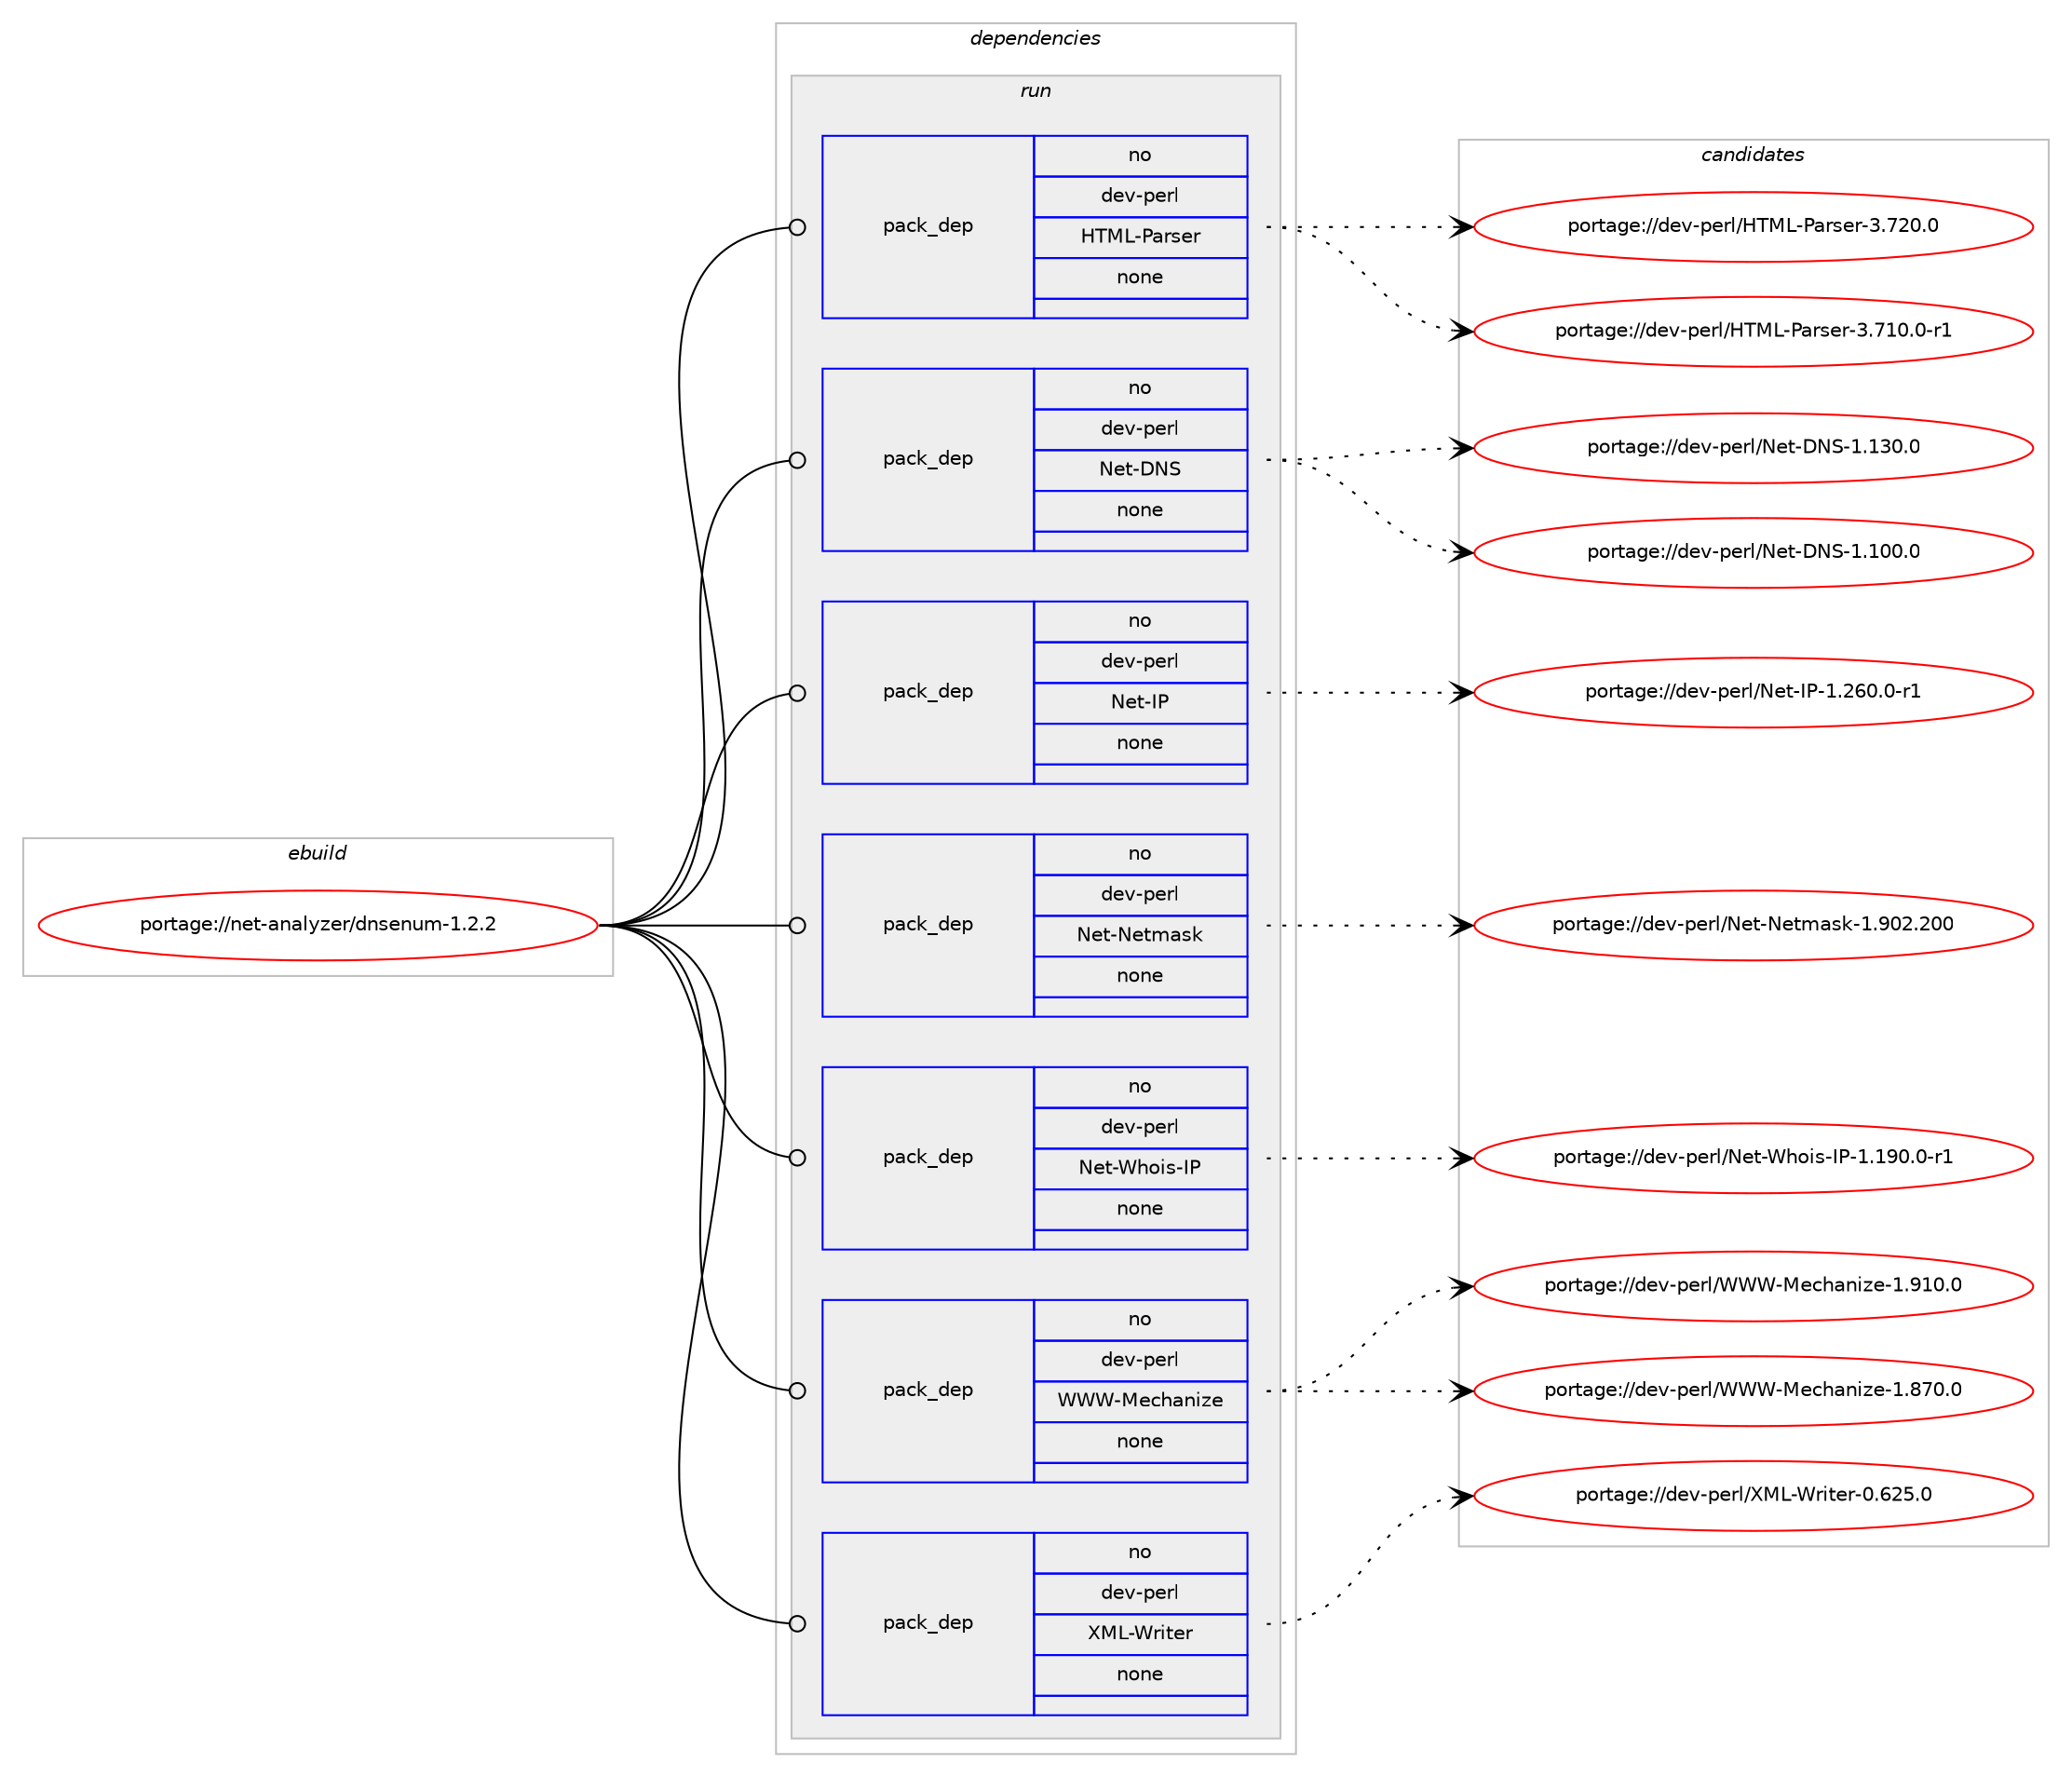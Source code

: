 digraph prolog {

# *************
# Graph options
# *************

newrank=true;
concentrate=true;
compound=true;
graph [rankdir=LR,fontname=Helvetica,fontsize=10,ranksep=1.5];#, ranksep=2.5, nodesep=0.2];
edge  [arrowhead=vee];
node  [fontname=Helvetica,fontsize=10];

# **********
# The ebuild
# **********

subgraph cluster_leftcol {
color=gray;
rank=same;
label=<<i>ebuild</i>>;
id [label="portage://net-analyzer/dnsenum-1.2.2", color=red, width=4, href="../net-analyzer/dnsenum-1.2.2.svg"];
}

# ****************
# The dependencies
# ****************

subgraph cluster_midcol {
color=gray;
label=<<i>dependencies</i>>;
subgraph cluster_compile {
fillcolor="#eeeeee";
style=filled;
label=<<i>compile</i>>;
}
subgraph cluster_compileandrun {
fillcolor="#eeeeee";
style=filled;
label=<<i>compile and run</i>>;
}
subgraph cluster_run {
fillcolor="#eeeeee";
style=filled;
label=<<i>run</i>>;
subgraph pack125086 {
dependency165133 [label=<<TABLE BORDER="0" CELLBORDER="1" CELLSPACING="0" CELLPADDING="4" WIDTH="220"><TR><TD ROWSPAN="6" CELLPADDING="30">pack_dep</TD></TR><TR><TD WIDTH="110">no</TD></TR><TR><TD>dev-perl</TD></TR><TR><TD>HTML-Parser</TD></TR><TR><TD>none</TD></TR><TR><TD></TD></TR></TABLE>>, shape=none, color=blue];
}
id:e -> dependency165133:w [weight=20,style="solid",arrowhead="odot"];
subgraph pack125087 {
dependency165134 [label=<<TABLE BORDER="0" CELLBORDER="1" CELLSPACING="0" CELLPADDING="4" WIDTH="220"><TR><TD ROWSPAN="6" CELLPADDING="30">pack_dep</TD></TR><TR><TD WIDTH="110">no</TD></TR><TR><TD>dev-perl</TD></TR><TR><TD>Net-DNS</TD></TR><TR><TD>none</TD></TR><TR><TD></TD></TR></TABLE>>, shape=none, color=blue];
}
id:e -> dependency165134:w [weight=20,style="solid",arrowhead="odot"];
subgraph pack125088 {
dependency165135 [label=<<TABLE BORDER="0" CELLBORDER="1" CELLSPACING="0" CELLPADDING="4" WIDTH="220"><TR><TD ROWSPAN="6" CELLPADDING="30">pack_dep</TD></TR><TR><TD WIDTH="110">no</TD></TR><TR><TD>dev-perl</TD></TR><TR><TD>Net-IP</TD></TR><TR><TD>none</TD></TR><TR><TD></TD></TR></TABLE>>, shape=none, color=blue];
}
id:e -> dependency165135:w [weight=20,style="solid",arrowhead="odot"];
subgraph pack125089 {
dependency165136 [label=<<TABLE BORDER="0" CELLBORDER="1" CELLSPACING="0" CELLPADDING="4" WIDTH="220"><TR><TD ROWSPAN="6" CELLPADDING="30">pack_dep</TD></TR><TR><TD WIDTH="110">no</TD></TR><TR><TD>dev-perl</TD></TR><TR><TD>Net-Netmask</TD></TR><TR><TD>none</TD></TR><TR><TD></TD></TR></TABLE>>, shape=none, color=blue];
}
id:e -> dependency165136:w [weight=20,style="solid",arrowhead="odot"];
subgraph pack125090 {
dependency165137 [label=<<TABLE BORDER="0" CELLBORDER="1" CELLSPACING="0" CELLPADDING="4" WIDTH="220"><TR><TD ROWSPAN="6" CELLPADDING="30">pack_dep</TD></TR><TR><TD WIDTH="110">no</TD></TR><TR><TD>dev-perl</TD></TR><TR><TD>Net-Whois-IP</TD></TR><TR><TD>none</TD></TR><TR><TD></TD></TR></TABLE>>, shape=none, color=blue];
}
id:e -> dependency165137:w [weight=20,style="solid",arrowhead="odot"];
subgraph pack125091 {
dependency165138 [label=<<TABLE BORDER="0" CELLBORDER="1" CELLSPACING="0" CELLPADDING="4" WIDTH="220"><TR><TD ROWSPAN="6" CELLPADDING="30">pack_dep</TD></TR><TR><TD WIDTH="110">no</TD></TR><TR><TD>dev-perl</TD></TR><TR><TD>WWW-Mechanize</TD></TR><TR><TD>none</TD></TR><TR><TD></TD></TR></TABLE>>, shape=none, color=blue];
}
id:e -> dependency165138:w [weight=20,style="solid",arrowhead="odot"];
subgraph pack125092 {
dependency165139 [label=<<TABLE BORDER="0" CELLBORDER="1" CELLSPACING="0" CELLPADDING="4" WIDTH="220"><TR><TD ROWSPAN="6" CELLPADDING="30">pack_dep</TD></TR><TR><TD WIDTH="110">no</TD></TR><TR><TD>dev-perl</TD></TR><TR><TD>XML-Writer</TD></TR><TR><TD>none</TD></TR><TR><TD></TD></TR></TABLE>>, shape=none, color=blue];
}
id:e -> dependency165139:w [weight=20,style="solid",arrowhead="odot"];
}
}

# **************
# The candidates
# **************

subgraph cluster_choices {
rank=same;
color=gray;
label=<<i>candidates</i>>;

subgraph choice125086 {
color=black;
nodesep=1;
choice1001011184511210111410847728477764580971141151011144551465550484648 [label="portage://dev-perl/HTML-Parser-3.720.0", color=red, width=4,href="../dev-perl/HTML-Parser-3.720.0.svg"];
choice10010111845112101114108477284777645809711411510111445514655494846484511449 [label="portage://dev-perl/HTML-Parser-3.710.0-r1", color=red, width=4,href="../dev-perl/HTML-Parser-3.710.0-r1.svg"];
dependency165133:e -> choice1001011184511210111410847728477764580971141151011144551465550484648:w [style=dotted,weight="100"];
dependency165133:e -> choice10010111845112101114108477284777645809711411510111445514655494846484511449:w [style=dotted,weight="100"];
}
subgraph choice125087 {
color=black;
nodesep=1;
choice100101118451121011141084778101116456878834549464951484648 [label="portage://dev-perl/Net-DNS-1.130.0", color=red, width=4,href="../dev-perl/Net-DNS-1.130.0.svg"];
choice100101118451121011141084778101116456878834549464948484648 [label="portage://dev-perl/Net-DNS-1.100.0", color=red, width=4,href="../dev-perl/Net-DNS-1.100.0.svg"];
dependency165134:e -> choice100101118451121011141084778101116456878834549464951484648:w [style=dotted,weight="100"];
dependency165134:e -> choice100101118451121011141084778101116456878834549464948484648:w [style=dotted,weight="100"];
}
subgraph choice125088 {
color=black;
nodesep=1;
choice10010111845112101114108477810111645738045494650544846484511449 [label="portage://dev-perl/Net-IP-1.260.0-r1", color=red, width=4,href="../dev-perl/Net-IP-1.260.0-r1.svg"];
dependency165135:e -> choice10010111845112101114108477810111645738045494650544846484511449:w [style=dotted,weight="100"];
}
subgraph choice125089 {
color=black;
nodesep=1;
choice10010111845112101114108477810111645781011161099711510745494657485046504848 [label="portage://dev-perl/Net-Netmask-1.902.200", color=red, width=4,href="../dev-perl/Net-Netmask-1.902.200.svg"];
dependency165136:e -> choice10010111845112101114108477810111645781011161099711510745494657485046504848:w [style=dotted,weight="100"];
}
subgraph choice125090 {
color=black;
nodesep=1;
choice100101118451121011141084778101116458710411110511545738045494649574846484511449 [label="portage://dev-perl/Net-Whois-IP-1.190.0-r1", color=red, width=4,href="../dev-perl/Net-Whois-IP-1.190.0-r1.svg"];
dependency165137:e -> choice100101118451121011141084778101116458710411110511545738045494649574846484511449:w [style=dotted,weight="100"];
}
subgraph choice125091 {
color=black;
nodesep=1;
choice1001011184511210111410847878787457710199104971101051221014549465749484648 [label="portage://dev-perl/WWW-Mechanize-1.910.0", color=red, width=4,href="../dev-perl/WWW-Mechanize-1.910.0.svg"];
choice1001011184511210111410847878787457710199104971101051221014549465655484648 [label="portage://dev-perl/WWW-Mechanize-1.870.0", color=red, width=4,href="../dev-perl/WWW-Mechanize-1.870.0.svg"];
dependency165138:e -> choice1001011184511210111410847878787457710199104971101051221014549465749484648:w [style=dotted,weight="100"];
dependency165138:e -> choice1001011184511210111410847878787457710199104971101051221014549465655484648:w [style=dotted,weight="100"];
}
subgraph choice125092 {
color=black;
nodesep=1;
choice100101118451121011141084788777645871141051161011144548465450534648 [label="portage://dev-perl/XML-Writer-0.625.0", color=red, width=4,href="../dev-perl/XML-Writer-0.625.0.svg"];
dependency165139:e -> choice100101118451121011141084788777645871141051161011144548465450534648:w [style=dotted,weight="100"];
}
}

}
